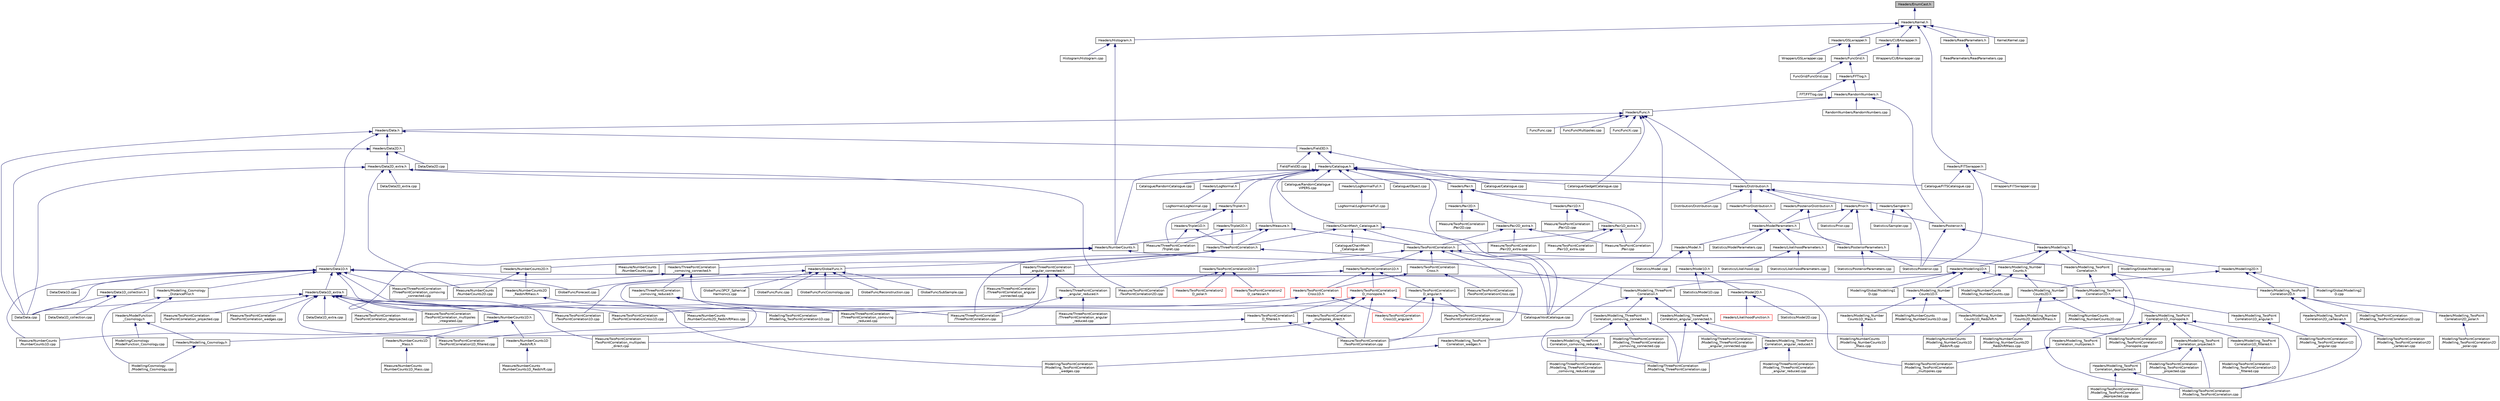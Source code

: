digraph "Headers/EnumCast.h"
{
  edge [fontname="Helvetica",fontsize="10",labelfontname="Helvetica",labelfontsize="10"];
  node [fontname="Helvetica",fontsize="10",shape=record];
  Node1 [label="Headers/EnumCast.h",height=0.2,width=0.4,color="black", fillcolor="grey75", style="filled", fontcolor="black"];
  Node1 -> Node2 [dir="back",color="midnightblue",fontsize="10",style="solid",fontname="Helvetica"];
  Node2 [label="Headers/Kernel.h",height=0.2,width=0.4,color="black", fillcolor="white", style="filled",URL="$d3/de9/Kernel_8h.html",tooltip="Useful generic functions. "];
  Node2 -> Node3 [dir="back",color="midnightblue",fontsize="10",style="solid",fontname="Helvetica"];
  Node3 [label="Headers/GSLwrapper.h",height=0.2,width=0.4,color="black", fillcolor="white", style="filled",URL="$de/dc4/GSLwrapper_8h.html",tooltip="functions that wrap GSL routines for integration, root finding and minimization "];
  Node3 -> Node4 [dir="back",color="midnightblue",fontsize="10",style="solid",fontname="Helvetica"];
  Node4 [label="Headers/FuncGrid.h",height=0.2,width=0.4,color="black", fillcolor="white", style="filled",URL="$d5/d38/FuncGrid_8h.html",tooltip="Class used to handle functions stored on a grid. "];
  Node4 -> Node5 [dir="back",color="midnightblue",fontsize="10",style="solid",fontname="Helvetica"];
  Node5 [label="FuncGrid/FuncGrid.cpp",height=0.2,width=0.4,color="black", fillcolor="white", style="filled",URL="$d5/df4/FuncGrid_8cpp.html",tooltip="Methods of the class FuncGrid. "];
  Node4 -> Node6 [dir="back",color="midnightblue",fontsize="10",style="solid",fontname="Helvetica"];
  Node6 [label="Headers/FFTlog.h",height=0.2,width=0.4,color="black", fillcolor="white", style="filled",URL="$da/ddd/FFTlog_8h.html",tooltip="Wrapper for fftlog wripper. "];
  Node6 -> Node7 [dir="back",color="midnightblue",fontsize="10",style="solid",fontname="Helvetica"];
  Node7 [label="FFT/FFTlog.cpp",height=0.2,width=0.4,color="black", fillcolor="white", style="filled",URL="$d9/d14/FFTlog_8cpp.html",tooltip="Wrapper for fftlog wripper. "];
  Node6 -> Node8 [dir="back",color="midnightblue",fontsize="10",style="solid",fontname="Helvetica"];
  Node8 [label="Headers/RandomNumbers.h",height=0.2,width=0.4,color="black", fillcolor="white", style="filled",URL="$d9/d17/RandomNumbers_8h.html",tooltip="Class functions used to generate random numbers. "];
  Node8 -> Node9 [dir="back",color="midnightblue",fontsize="10",style="solid",fontname="Helvetica"];
  Node9 [label="Headers/Func.h",height=0.2,width=0.4,color="black", fillcolor="white", style="filled",URL="$d2/d8a/Func_8h.html",tooltip="Useful generic functions. "];
  Node9 -> Node10 [dir="back",color="midnightblue",fontsize="10",style="solid",fontname="Helvetica"];
  Node10 [label="Catalogue/GadgetCatalogue.cpp",height=0.2,width=0.4,color="black", fillcolor="white", style="filled",URL="$da/d46/GadgetCatalogue_8cpp.html",tooltip="Methods of the class Catalogue to construct catalogues. "];
  Node9 -> Node11 [dir="back",color="midnightblue",fontsize="10",style="solid",fontname="Helvetica"];
  Node11 [label="Catalogue/VoidCatalogue.cpp",height=0.2,width=0.4,color="black", fillcolor="white", style="filled",URL="$db/db6/VoidCatalogue_8cpp.html",tooltip="Methods of the class Catalogue to construct Void catalogues. "];
  Node9 -> Node12 [dir="back",color="midnightblue",fontsize="10",style="solid",fontname="Helvetica"];
  Node12 [label="Func/Func.cpp",height=0.2,width=0.4,color="black", fillcolor="white", style="filled",URL="$d1/d00/Func_2Func_8cpp.html",tooltip="Useful generic functions. "];
  Node9 -> Node13 [dir="back",color="midnightblue",fontsize="10",style="solid",fontname="Helvetica"];
  Node13 [label="Func/FuncMultipoles.cpp",height=0.2,width=0.4,color="black", fillcolor="white", style="filled",URL="$d6/d15/FuncMultipoles_8cpp.html",tooltip="Functions used to analyse the multipoles of the two-point correlation function. "];
  Node9 -> Node14 [dir="back",color="midnightblue",fontsize="10",style="solid",fontname="Helvetica"];
  Node14 [label="Func/FuncXi.cpp",height=0.2,width=0.4,color="black", fillcolor="white", style="filled",URL="$db/d87/FuncXi_8cpp.html",tooltip="Functions used to model the two-point correlation function. "];
  Node9 -> Node15 [dir="back",color="midnightblue",fontsize="10",style="solid",fontname="Helvetica"];
  Node15 [label="Headers/Data.h",height=0.2,width=0.4,color="black", fillcolor="white", style="filled",URL="$d6/df6/Data_8h.html",tooltip="The class Data. "];
  Node15 -> Node16 [dir="back",color="midnightblue",fontsize="10",style="solid",fontname="Helvetica"];
  Node16 [label="Data/Data.cpp",height=0.2,width=0.4,color="black", fillcolor="white", style="filled",URL="$d8/db3/Data_8cpp.html",tooltip="Methods of the class Data. "];
  Node15 -> Node17 [dir="back",color="midnightblue",fontsize="10",style="solid",fontname="Helvetica"];
  Node17 [label="Headers/Field3D.h",height=0.2,width=0.4,color="black", fillcolor="white", style="filled",URL="$df/db4/Field3D_8h.html",tooltip="The class field3D. "];
  Node17 -> Node18 [dir="back",color="midnightblue",fontsize="10",style="solid",fontname="Helvetica"];
  Node18 [label="Catalogue/Catalogue.cpp",height=0.2,width=0.4,color="black", fillcolor="white", style="filled",URL="$db/d43/Catalogue_8cpp.html",tooltip="Methods of the class Catalogue. "];
  Node17 -> Node19 [dir="back",color="midnightblue",fontsize="10",style="solid",fontname="Helvetica"];
  Node19 [label="Field/Field3D.cpp",height=0.2,width=0.4,color="black", fillcolor="white", style="filled",URL="$d2/d75/Field3D_8cpp.html",tooltip="Functions for the Field3D data structure. "];
  Node17 -> Node20 [dir="back",color="midnightblue",fontsize="10",style="solid",fontname="Helvetica"];
  Node20 [label="Headers/Catalogue.h",height=0.2,width=0.4,color="black", fillcolor="white", style="filled",URL="$d7/d9f/Catalogue_8h.html",tooltip="The class Catalogue. "];
  Node20 -> Node18 [dir="back",color="midnightblue",fontsize="10",style="solid",fontname="Helvetica"];
  Node20 -> Node21 [dir="back",color="midnightblue",fontsize="10",style="solid",fontname="Helvetica"];
  Node21 [label="Catalogue/FITSCatalogue.cpp",height=0.2,width=0.4,color="black", fillcolor="white", style="filled",URL="$da/d74/FITSCatalogue_8cpp.html",tooltip="Methods of the class Catalogue to construct catalogues from FITS files. "];
  Node20 -> Node10 [dir="back",color="midnightblue",fontsize="10",style="solid",fontname="Helvetica"];
  Node20 -> Node22 [dir="back",color="midnightblue",fontsize="10",style="solid",fontname="Helvetica"];
  Node22 [label="Catalogue/Object.cpp",height=0.2,width=0.4,color="black", fillcolor="white", style="filled",URL="$de/d4f/Object_8cpp.html",tooltip="Methods of the class Object. "];
  Node20 -> Node23 [dir="back",color="midnightblue",fontsize="10",style="solid",fontname="Helvetica"];
  Node23 [label="Catalogue/RandomCatalogue.cpp",height=0.2,width=0.4,color="black", fillcolor="white", style="filled",URL="$d9/dd6/RandomCatalogue_8cpp.html",tooltip="Methods of the class Catalogue to construct random catalogues. "];
  Node20 -> Node24 [dir="back",color="midnightblue",fontsize="10",style="solid",fontname="Helvetica"];
  Node24 [label="Catalogue/RandomCatalogue\lVIPERS.cpp",height=0.2,width=0.4,color="black", fillcolor="white", style="filled",URL="$de/d71/RandomCatalogueVIPERS_8cpp.html",tooltip="Methods of the class Catalogue to construct random catalogues for VIPERS. "];
  Node20 -> Node11 [dir="back",color="midnightblue",fontsize="10",style="solid",fontname="Helvetica"];
  Node20 -> Node25 [dir="back",color="midnightblue",fontsize="10",style="solid",fontname="Helvetica"];
  Node25 [label="Headers/ChainMesh_Catalogue.h",height=0.2,width=0.4,color="black", fillcolor="white", style="filled",URL="$dc/d5e/ChainMesh__Catalogue_8h.html",tooltip="Implementation of the chain-mesh data structure. "];
  Node25 -> Node26 [dir="back",color="midnightblue",fontsize="10",style="solid",fontname="Helvetica"];
  Node26 [label="Catalogue/ChainMesh\l_Catalogue.cpp",height=0.2,width=0.4,color="black", fillcolor="white", style="filled",URL="$dc/dde/ChainMesh__Catalogue_8cpp.html",tooltip="Methods of the class ChainMesh_Catalogue. "];
  Node25 -> Node11 [dir="back",color="midnightblue",fontsize="10",style="solid",fontname="Helvetica"];
  Node25 -> Node27 [dir="back",color="midnightblue",fontsize="10",style="solid",fontname="Helvetica"];
  Node27 [label="Headers/ThreePointCorrelation.h",height=0.2,width=0.4,color="black", fillcolor="white", style="filled",URL="$de/d7d/ThreePointCorrelation_8h.html",tooltip="The class ThreePointCorrelation. "];
  Node27 -> Node28 [dir="back",color="midnightblue",fontsize="10",style="solid",fontname="Helvetica"];
  Node28 [label="Headers/GlobalFunc.h",height=0.2,width=0.4,color="black", fillcolor="white", style="filled",URL="$d2/d5c/GlobalFunc_8h.html",tooltip="Generic functions that use one or more classes of the CosmoBolognaLib. "];
  Node28 -> Node29 [dir="back",color="midnightblue",fontsize="10",style="solid",fontname="Helvetica"];
  Node29 [label="GlobalFunc/3PCF_Spherical\lHarmonics.cpp",height=0.2,width=0.4,color="black", fillcolor="white", style="filled",URL="$d7/d70/3PCF__SphericalHarmonics_8cpp.html",tooltip="Temporary function to compute the 3pcf following Slepian, Eisenstein 2015. "];
  Node28 -> Node30 [dir="back",color="midnightblue",fontsize="10",style="solid",fontname="Helvetica"];
  Node30 [label="GlobalFunc/Forecast.cpp",height=0.2,width=0.4,color="black", fillcolor="white", style="filled",URL="$d2/d22/Forecast_8cpp.html",tooltip="Functions to generate mock 2PCF/3PCF signal and provide forecasts. "];
  Node28 -> Node31 [dir="back",color="midnightblue",fontsize="10",style="solid",fontname="Helvetica"];
  Node31 [label="GlobalFunc/Func.cpp",height=0.2,width=0.4,color="black", fillcolor="white", style="filled",URL="$d2/dae/GlobalFunc_2Func_8cpp.html",tooltip="Generic functions that use one or more classes of the CosmoBolognaLib. "];
  Node28 -> Node32 [dir="back",color="midnightblue",fontsize="10",style="solid",fontname="Helvetica"];
  Node32 [label="GlobalFunc/FuncCosmology.cpp",height=0.2,width=0.4,color="black", fillcolor="white", style="filled",URL="$d3/d84/FuncCosmology_8cpp.html",tooltip="Generic functions that use the class Cosmology. "];
  Node28 -> Node33 [dir="back",color="midnightblue",fontsize="10",style="solid",fontname="Helvetica"];
  Node33 [label="GlobalFunc/Reconstruction.cpp",height=0.2,width=0.4,color="black", fillcolor="white", style="filled",URL="$d1/d1f/Reconstruction_8cpp.html",tooltip="Functions to compute displacement for the reconstructed density field of a collection of points..."];
  Node28 -> Node34 [dir="back",color="midnightblue",fontsize="10",style="solid",fontname="Helvetica"];
  Node34 [label="GlobalFunc/SubSample.cpp",height=0.2,width=0.4,color="black", fillcolor="white", style="filled",URL="$db/d1c/SubSample_8cpp.html",tooltip="Functions for dividing a catalogue in sub-samples. "];
  Node27 -> Node35 [dir="back",color="midnightblue",fontsize="10",style="solid",fontname="Helvetica"];
  Node35 [label="Headers/Modelling_ThreePoint\lCorrelation.h",height=0.2,width=0.4,color="black", fillcolor="white", style="filled",URL="$d0/dd4/Modelling__ThreePointCorrelation_8h.html",tooltip="The class Modelling_ThreePointCorrelation. "];
  Node35 -> Node36 [dir="back",color="midnightblue",fontsize="10",style="solid",fontname="Helvetica"];
  Node36 [label="Headers/Modelling_ThreePoint\lCorrelation_angular_connected.h",height=0.2,width=0.4,color="black", fillcolor="white", style="filled",URL="$dc/d7c/Modelling__ThreePointCorrelation__angular__connected_8h.html",tooltip="The class Modelling_ThreePointCorrelation_angular_connected. "];
  Node36 -> Node37 [dir="back",color="midnightblue",fontsize="10",style="solid",fontname="Helvetica"];
  Node37 [label="Headers/Modelling_ThreePoint\lCorrelation_angular_reduced.h",height=0.2,width=0.4,color="black", fillcolor="white", style="filled",URL="$d5/d0a/Modelling__ThreePointCorrelation__angular__reduced_8h.html",tooltip="The class Modelling_ThreePointCorrelation_angular_reduced. "];
  Node37 -> Node38 [dir="back",color="midnightblue",fontsize="10",style="solid",fontname="Helvetica"];
  Node38 [label="Modelling/ThreePointCorrelation\l/Modelling_ThreePointCorrelation.cpp",height=0.2,width=0.4,color="black", fillcolor="white", style="filled",URL="$d6/d4c/Modelling__ThreePointCorrelation_8cpp.html",tooltip="Methods of the class Modelling_ThreePointCorrelation, used to model three-point correlation functions..."];
  Node37 -> Node39 [dir="back",color="midnightblue",fontsize="10",style="solid",fontname="Helvetica"];
  Node39 [label="Modelling/ThreePointCorrelation\l/Modelling_ThreePointCorrelation\l_angular_reduced.cpp",height=0.2,width=0.4,color="black", fillcolor="white", style="filled",URL="$d9/d68/Modelling__ThreePointCorrelation__angular__reduced_8cpp.html",tooltip="Methods of the class Modelling_ThreePointCorrelation_angular_reduced. "];
  Node36 -> Node38 [dir="back",color="midnightblue",fontsize="10",style="solid",fontname="Helvetica"];
  Node36 -> Node40 [dir="back",color="midnightblue",fontsize="10",style="solid",fontname="Helvetica"];
  Node40 [label="Modelling/ThreePointCorrelation\l/Modelling_ThreePointCorrelation\l_angular_connected.cpp",height=0.2,width=0.4,color="black", fillcolor="white", style="filled",URL="$d5/d33/Modelling__ThreePointCorrelation__angular__connected_8cpp.html",tooltip="Methods of the class Modelling_ThreePointCorrelation_angular_connected. "];
  Node35 -> Node41 [dir="back",color="midnightblue",fontsize="10",style="solid",fontname="Helvetica"];
  Node41 [label="Headers/Modelling_ThreePoint\lCorrelation_comoving_connected.h",height=0.2,width=0.4,color="black", fillcolor="white", style="filled",URL="$d5/d13/Modelling__ThreePointCorrelation__comoving__connected_8h.html",tooltip="The class Modelling_ThreePointCorrelation_comoving_connected. "];
  Node41 -> Node42 [dir="back",color="midnightblue",fontsize="10",style="solid",fontname="Helvetica"];
  Node42 [label="Headers/Modelling_ThreePoint\lCorrelation_comoving_reduced.h",height=0.2,width=0.4,color="black", fillcolor="white", style="filled",URL="$da/d6c/Modelling__ThreePointCorrelation__comoving__reduced_8h.html",tooltip="The class Modelling_ThreePointCorrelation_comoving_reduced. "];
  Node42 -> Node38 [dir="back",color="midnightblue",fontsize="10",style="solid",fontname="Helvetica"];
  Node42 -> Node43 [dir="back",color="midnightblue",fontsize="10",style="solid",fontname="Helvetica"];
  Node43 [label="Modelling/ThreePointCorrelation\l/Modelling_ThreePointCorrelation\l_comoving_reduced.cpp",height=0.2,width=0.4,color="black", fillcolor="white", style="filled",URL="$df/d6a/Modelling__ThreePointCorrelation__comoving__reduced_8cpp.html",tooltip="Methods of the class Modelling_ThreePointCorrelation_comoving_reduced. "];
  Node41 -> Node38 [dir="back",color="midnightblue",fontsize="10",style="solid",fontname="Helvetica"];
  Node41 -> Node44 [dir="back",color="midnightblue",fontsize="10",style="solid",fontname="Helvetica"];
  Node44 [label="Modelling/ThreePointCorrelation\l/Modelling_ThreePointCorrelation\l_comoving_connected.cpp",height=0.2,width=0.4,color="black", fillcolor="white", style="filled",URL="$df/d0c/Modelling__ThreePointCorrelation__comoving__connected_8cpp.html",tooltip="Methods of the class Modelling_ThreePointCorrelation_comoving_connected. "];
  Node35 -> Node38 [dir="back",color="midnightblue",fontsize="10",style="solid",fontname="Helvetica"];
  Node27 -> Node45 [dir="back",color="midnightblue",fontsize="10",style="solid",fontname="Helvetica"];
  Node45 [label="Headers/ThreePointCorrelation\l_angular_connected.h",height=0.2,width=0.4,color="black", fillcolor="white", style="filled",URL="$d4/dd8/ThreePointCorrelation__angular__connected_8h.html",tooltip="The class ThreePointCorrelation_angular_connected. "];
  Node45 -> Node46 [dir="back",color="midnightblue",fontsize="10",style="solid",fontname="Helvetica"];
  Node46 [label="Headers/ThreePointCorrelation\l_angular_reduced.h",height=0.2,width=0.4,color="black", fillcolor="white", style="filled",URL="$dd/d97/ThreePointCorrelation__angular__reduced_8h.html",tooltip="The class ThreePointCorrelation_angular_reduced. "];
  Node46 -> Node47 [dir="back",color="midnightblue",fontsize="10",style="solid",fontname="Helvetica"];
  Node47 [label="Measure/ThreePointCorrelation\l/ThreePointCorrelation.cpp",height=0.2,width=0.4,color="black", fillcolor="white", style="filled",URL="$d5/db0/ThreePointCorrelation_8cpp.html",tooltip="Methods of the class ThreePointCorrelation used to measure the three-point correlation function..."];
  Node46 -> Node48 [dir="back",color="midnightblue",fontsize="10",style="solid",fontname="Helvetica"];
  Node48 [label="Measure/ThreePointCorrelation\l/ThreePointCorrelation_angular\l_reduced.cpp",height=0.2,width=0.4,color="black", fillcolor="white", style="filled",URL="$d3/da9/ThreePointCorrelation__angular__reduced_8cpp.html",tooltip="Methods of the class ThreePointCorrelation_angular_reduced used to measure the reduced three-point co..."];
  Node45 -> Node47 [dir="back",color="midnightblue",fontsize="10",style="solid",fontname="Helvetica"];
  Node45 -> Node49 [dir="back",color="midnightblue",fontsize="10",style="solid",fontname="Helvetica"];
  Node49 [label="Measure/ThreePointCorrelation\l/ThreePointCorrelation_angular\l_connected.cpp",height=0.2,width=0.4,color="black", fillcolor="white", style="filled",URL="$dc/d6e/ThreePointCorrelation__angular__connected_8cpp.html",tooltip="Methods of the class ThreePointCorrelation_angular_connected used to measure the connected three-poin..."];
  Node27 -> Node50 [dir="back",color="midnightblue",fontsize="10",style="solid",fontname="Helvetica"];
  Node50 [label="Headers/ThreePointCorrelation\l_comoving_connected.h",height=0.2,width=0.4,color="black", fillcolor="white", style="filled",URL="$dd/de3/ThreePointCorrelation__comoving__connected_8h.html",tooltip="The class ThreePointCorrelation_comoving_connected. "];
  Node50 -> Node51 [dir="back",color="midnightblue",fontsize="10",style="solid",fontname="Helvetica"];
  Node51 [label="Headers/ThreePointCorrelation\l_comoving_reduced.h",height=0.2,width=0.4,color="black", fillcolor="white", style="filled",URL="$d8/d2b/ThreePointCorrelation__comoving__reduced_8h.html",tooltip="The class ThreePointCorrelation_comoving_reduced. "];
  Node51 -> Node47 [dir="back",color="midnightblue",fontsize="10",style="solid",fontname="Helvetica"];
  Node51 -> Node52 [dir="back",color="midnightblue",fontsize="10",style="solid",fontname="Helvetica"];
  Node52 [label="Measure/ThreePointCorrelation\l/ThreePointCorrelation_comoving\l_reduced.cpp",height=0.2,width=0.4,color="black", fillcolor="white", style="filled",URL="$d7/d43/ThreePointCorrelation__comoving__reduced_8cpp.html",tooltip="Methods of the class ThreePointCorrelation_comoving_reduced used to measure the monopole of the three..."];
  Node50 -> Node47 [dir="back",color="midnightblue",fontsize="10",style="solid",fontname="Helvetica"];
  Node50 -> Node53 [dir="back",color="midnightblue",fontsize="10",style="solid",fontname="Helvetica"];
  Node53 [label="Measure/ThreePointCorrelation\l/ThreePointCorrelation_comoving\l_connected.cpp",height=0.2,width=0.4,color="black", fillcolor="white", style="filled",URL="$dd/dd3/ThreePointCorrelation__comoving__connected_8cpp.html",tooltip="Methods of the class ThreePointCorrelation_comoving_connected used to measure the connected three-poi..."];
  Node27 -> Node47 [dir="back",color="midnightblue",fontsize="10",style="solid",fontname="Helvetica"];
  Node25 -> Node54 [dir="back",color="midnightblue",fontsize="10",style="solid",fontname="Helvetica"];
  Node54 [label="Headers/TwoPointCorrelation.h",height=0.2,width=0.4,color="black", fillcolor="white", style="filled",URL="$d0/dd1/TwoPointCorrelation_8h.html",tooltip="The class TwoPointCorrelation. "];
  Node54 -> Node11 [dir="back",color="midnightblue",fontsize="10",style="solid",fontname="Helvetica"];
  Node54 -> Node55 [dir="back",color="midnightblue",fontsize="10",style="solid",fontname="Helvetica"];
  Node55 [label="Headers/Modelling_TwoPoint\lCorrelation.h",height=0.2,width=0.4,color="black", fillcolor="white", style="filled",URL="$df/d38/Modelling__TwoPointCorrelation_8h.html",tooltip="The class Modelling_TwoPointCorrelation. "];
  Node55 -> Node56 [dir="back",color="midnightblue",fontsize="10",style="solid",fontname="Helvetica"];
  Node56 [label="Headers/Modelling_TwoPoint\lCorrelation1D.h",height=0.2,width=0.4,color="black", fillcolor="white", style="filled",URL="$d5/d58/Modelling__TwoPointCorrelation1D_8h.html",tooltip="The class Modelling_TwoPointCorrelation1D. "];
  Node56 -> Node57 [dir="back",color="midnightblue",fontsize="10",style="solid",fontname="Helvetica"];
  Node57 [label="Headers/Modelling_TwoPoint\lCorrelation1D_angular.h",height=0.2,width=0.4,color="black", fillcolor="white", style="filled",URL="$db/dd2/Modelling__TwoPointCorrelation1D__angular_8h.html",tooltip="The class Modelling_TwoPointCorrelation1D_angular. "];
  Node57 -> Node58 [dir="back",color="midnightblue",fontsize="10",style="solid",fontname="Helvetica"];
  Node58 [label="Modelling/TwoPointCorrelation\l/Modelling_TwoPointCorrelation1D\l_angular.cpp",height=0.2,width=0.4,color="black", fillcolor="white", style="filled",URL="$dc/dbe/Modelling__TwoPointCorrelation1D__angular_8cpp.html",tooltip="Methods of the class Modelling_TwoPointCorrelation1D_angular. "];
  Node56 -> Node59 [dir="back",color="midnightblue",fontsize="10",style="solid",fontname="Helvetica"];
  Node59 [label="Headers/Modelling_TwoPoint\lCorrelation1D_monopole.h",height=0.2,width=0.4,color="black", fillcolor="white", style="filled",URL="$d2/d89/Modelling__TwoPointCorrelation1D__monopole_8h.html",tooltip="The class Modelling_TwoPointCorrelation1D_monopole. "];
  Node59 -> Node60 [dir="back",color="midnightblue",fontsize="10",style="solid",fontname="Helvetica"];
  Node60 [label="Headers/Modelling_TwoPoint\lCorrelation1D_filtered.h",height=0.2,width=0.4,color="black", fillcolor="white", style="filled",URL="$da/d43/Modelling__TwoPointCorrelation1D__filtered_8h.html",tooltip="The class Modelling_TwoPointCorrelation1D_filtered. "];
  Node60 -> Node61 [dir="back",color="midnightblue",fontsize="10",style="solid",fontname="Helvetica"];
  Node61 [label="Modelling/TwoPointCorrelation\l/Modelling_TwoPointCorrelation1D\l_filtered.cpp",height=0.2,width=0.4,color="black", fillcolor="white", style="filled",URL="$d8/d0f/Modelling__TwoPointCorrelation1D__filtered_8cpp.html",tooltip="Methods of the class Modelling_TwoPointCorrelation1D_filtered. "];
  Node59 -> Node62 [dir="back",color="midnightblue",fontsize="10",style="solid",fontname="Helvetica"];
  Node62 [label="Headers/Modelling_TwoPoint\lCorrelation_projected.h",height=0.2,width=0.4,color="black", fillcolor="white", style="filled",URL="$dc/d0c/Modelling__TwoPointCorrelation__projected_8h.html",tooltip="The class Modelling_TwoPointCorrelation_projected. "];
  Node62 -> Node63 [dir="back",color="midnightblue",fontsize="10",style="solid",fontname="Helvetica"];
  Node63 [label="Headers/Modelling_TwoPoint\lCorrelation_deprojected.h",height=0.2,width=0.4,color="black", fillcolor="white", style="filled",URL="$d1/dbf/Modelling__TwoPointCorrelation__deprojected_8h.html",tooltip="The class Modelling_TwoPointCorrelatoin_deprojected. "];
  Node63 -> Node64 [dir="back",color="midnightblue",fontsize="10",style="solid",fontname="Helvetica"];
  Node64 [label="Modelling/TwoPointCorrelation\l/Modelling_TwoPointCorrelation.cpp",height=0.2,width=0.4,color="black", fillcolor="white", style="filled",URL="$db/dd4/Modelling__TwoPointCorrelation_8cpp.html",tooltip="Methods of the class Modelling_TwoPointCorrelation. "];
  Node63 -> Node65 [dir="back",color="midnightblue",fontsize="10",style="solid",fontname="Helvetica"];
  Node65 [label="Modelling/TwoPointCorrelation\l/Modelling_TwoPointCorrelation\l_deprojected.cpp",height=0.2,width=0.4,color="black", fillcolor="white", style="filled",URL="$d4/d1e/Modelling__TwoPointCorrelation__deprojected_8cpp.html",tooltip="Methods of the class Modelling_TwoPointCorrelation_deprojected. "];
  Node62 -> Node64 [dir="back",color="midnightblue",fontsize="10",style="solid",fontname="Helvetica"];
  Node62 -> Node66 [dir="back",color="midnightblue",fontsize="10",style="solid",fontname="Helvetica"];
  Node66 [label="Modelling/TwoPointCorrelation\l/Modelling_TwoPointCorrelation\l_projected.cpp",height=0.2,width=0.4,color="black", fillcolor="white", style="filled",URL="$d2/de6/Modelling__TwoPointCorrelation__projected_8cpp.html",tooltip="Methods of the class Modelling_TwoPointCorrelation_projected. "];
  Node59 -> Node67 [dir="back",color="midnightblue",fontsize="10",style="solid",fontname="Helvetica"];
  Node67 [label="Headers/Modelling_TwoPoint\lCorrelation_multipoles.h",height=0.2,width=0.4,color="black", fillcolor="white", style="filled",URL="$db/d5d/Modelling__TwoPointCorrelation__multipoles_8h.html",tooltip="The class Modelling_TwoPointCorrelation_multipoles. "];
  Node67 -> Node68 [dir="back",color="midnightblue",fontsize="10",style="solid",fontname="Helvetica"];
  Node68 [label="Modelling/TwoPointCorrelation\l/Modelling_TwoPointCorrelation\l_multipoles.cpp",height=0.2,width=0.4,color="black", fillcolor="white", style="filled",URL="$d5/dc2/Modelling__TwoPointCorrelation__multipoles_8cpp.html",tooltip="Methods of the class Modelling_TwoPointCorrelation_multipoles. "];
  Node59 -> Node69 [dir="back",color="midnightblue",fontsize="10",style="solid",fontname="Helvetica"];
  Node69 [label="Headers/Modelling_TwoPoint\lCorrelation_wedges.h",height=0.2,width=0.4,color="black", fillcolor="white", style="filled",URL="$d1/d72/Modelling__TwoPointCorrelation__wedges_8h.html",tooltip="The class Modelling_TwoPointCorrelatoin_wedges. "];
  Node69 -> Node70 [dir="back",color="midnightblue",fontsize="10",style="solid",fontname="Helvetica"];
  Node70 [label="Modelling/TwoPointCorrelation\l/Modelling_TwoPointCorrelation\l_wedges.cpp",height=0.2,width=0.4,color="black", fillcolor="white", style="filled",URL="$d9/d93/Modelling__TwoPointCorrelation__wedges_8cpp.html",tooltip="Methods of the class Modelling_TwoPointCorrelation_wedges. "];
  Node59 -> Node64 [dir="back",color="midnightblue",fontsize="10",style="solid",fontname="Helvetica"];
  Node59 -> Node71 [dir="back",color="midnightblue",fontsize="10",style="solid",fontname="Helvetica"];
  Node71 [label="Modelling/TwoPointCorrelation\l/Modelling_TwoPointCorrelation1D\l_monopole.cpp",height=0.2,width=0.4,color="black", fillcolor="white", style="filled",URL="$d5/dae/Modelling__TwoPointCorrelation1D__monopole_8cpp.html",tooltip="Methods of the class Modelling_TwoPointCorrelation1D_monopole. "];
  Node56 -> Node72 [dir="back",color="midnightblue",fontsize="10",style="solid",fontname="Helvetica"];
  Node72 [label="Modelling/TwoPointCorrelation\l/Modelling_TwoPointCorrelation1D.cpp",height=0.2,width=0.4,color="black", fillcolor="white", style="filled",URL="$dd/d0f/Modelling__TwoPointCorrelation1D_8cpp.html",tooltip="Methods of the class Modelling_TwoPointCorrelation1D. "];
  Node55 -> Node73 [dir="back",color="midnightblue",fontsize="10",style="solid",fontname="Helvetica"];
  Node73 [label="Headers/Modelling_TwoPoint\lCorrelation2D.h",height=0.2,width=0.4,color="black", fillcolor="white", style="filled",URL="$d3/d8a/Modelling__TwoPointCorrelation2D_8h.html",tooltip="The class Modelling_TwoPointCorrelation2D. "];
  Node73 -> Node74 [dir="back",color="midnightblue",fontsize="10",style="solid",fontname="Helvetica"];
  Node74 [label="Headers/Modelling_TwoPoint\lCorrelation2D_cartesian.h",height=0.2,width=0.4,color="black", fillcolor="white", style="filled",URL="$dd/d97/Modelling__TwoPointCorrelation2D__cartesian_8h.html",tooltip="The class Modelling_TwoPointCorrelation2D_cartesian. "];
  Node74 -> Node64 [dir="back",color="midnightblue",fontsize="10",style="solid",fontname="Helvetica"];
  Node74 -> Node75 [dir="back",color="midnightblue",fontsize="10",style="solid",fontname="Helvetica"];
  Node75 [label="Modelling/TwoPointCorrelation\l/Modelling_TwoPointCorrelation2D\l_cartesian.cpp",height=0.2,width=0.4,color="black", fillcolor="white", style="filled",URL="$da/d42/Modelling__TwoPointCorrelation2D__cartesian_8cpp.html",tooltip="Methods of the class Modelling_TwoPointCorrelation_cartesian. "];
  Node73 -> Node76 [dir="back",color="midnightblue",fontsize="10",style="solid",fontname="Helvetica"];
  Node76 [label="Headers/Modelling_TwoPoint\lCorrelation2D_polar.h",height=0.2,width=0.4,color="black", fillcolor="white", style="filled",URL="$d0/d5f/Modelling__TwoPointCorrelation2D__polar_8h.html",tooltip="The class Modelling_TwoPointCorrelation2D_polar. "];
  Node76 -> Node77 [dir="back",color="midnightblue",fontsize="10",style="solid",fontname="Helvetica"];
  Node77 [label="Modelling/TwoPointCorrelation\l/Modelling_TwoPointCorrelation2D\l_polar.cpp",height=0.2,width=0.4,color="black", fillcolor="white", style="filled",URL="$d2/db3/Modelling__TwoPointCorrelation2D__polar_8cpp.html",tooltip="Methods of the class Modelling_TwoPointCorrelation2D_polar. "];
  Node73 -> Node78 [dir="back",color="midnightblue",fontsize="10",style="solid",fontname="Helvetica"];
  Node78 [label="Modelling/TwoPointCorrelation\l/Modelling_TwoPointCorrelation2D.cpp",height=0.2,width=0.4,color="black", fillcolor="white", style="filled",URL="$d4/d7b/Modelling__TwoPointCorrelation2D_8cpp.html",tooltip="Methods of the class Modelling_TwoPointCorrelation2D. "];
  Node55 -> Node64 [dir="back",color="midnightblue",fontsize="10",style="solid",fontname="Helvetica"];
  Node54 -> Node79 [dir="back",color="midnightblue",fontsize="10",style="solid",fontname="Helvetica"];
  Node79 [label="Headers/TwoPointCorrelation1D.h",height=0.2,width=0.4,color="black", fillcolor="white", style="filled",URL="$df/dc1/TwoPointCorrelation1D_8h.html",tooltip="The class TwoPointCorrelation1D. "];
  Node79 -> Node80 [dir="back",color="midnightblue",fontsize="10",style="solid",fontname="Helvetica"];
  Node80 [label="Headers/TwoPointCorrelation1\lD_angular.h",height=0.2,width=0.4,color="black", fillcolor="white", style="filled",URL="$d7/d9c/TwoPointCorrelation1D__angular_8h.html",tooltip="The class TwoPointCorrelation1D_angular. "];
  Node80 -> Node81 [dir="back",color="midnightblue",fontsize="10",style="solid",fontname="Helvetica"];
  Node81 [label="Headers/TwoPointCorrelation\lCross1D_angular.h",height=0.2,width=0.4,color="red", fillcolor="white", style="filled",URL="$d4/de9/TwoPointCorrelationCross1D__angular_8h.html",tooltip="The class TwoPointCorrelationCross1D_angular. "];
  Node80 -> Node83 [dir="back",color="midnightblue",fontsize="10",style="solid",fontname="Helvetica"];
  Node83 [label="Measure/TwoPointCorrelation\l/TwoPointCorrelation.cpp",height=0.2,width=0.4,color="black", fillcolor="white", style="filled",URL="$d1/df0/TwoPointCorrelation_8cpp.html",tooltip="Methods of the class TwoPointCorrelation. "];
  Node80 -> Node84 [dir="back",color="midnightblue",fontsize="10",style="solid",fontname="Helvetica"];
  Node84 [label="Measure/TwoPointCorrelation\l/TwoPointCorrelation1D_angular.cpp",height=0.2,width=0.4,color="black", fillcolor="white", style="filled",URL="$d7/d7f/TwoPointCorrelation1D__angular_8cpp.html",tooltip="Methods of the class TwoPointCorrelation1D_angular used to measure the angular two-point correlation ..."];
  Node79 -> Node85 [dir="back",color="midnightblue",fontsize="10",style="solid",fontname="Helvetica"];
  Node85 [label="Headers/TwoPointCorrelation1\lD_monopole.h",height=0.2,width=0.4,color="red", fillcolor="white", style="filled",URL="$dc/d46/TwoPointCorrelation1D__monopole_8h.html",tooltip="The class TwoPointCorrelation1D_monopole. "];
  Node85 -> Node11 [dir="back",color="midnightblue",fontsize="10",style="solid",fontname="Helvetica"];
  Node85 -> Node86 [dir="back",color="midnightblue",fontsize="10",style="solid",fontname="Helvetica"];
  Node86 [label="Headers/TwoPointCorrelation1\lD_filtered.h",height=0.2,width=0.4,color="black", fillcolor="white", style="filled",URL="$d2/d5f/TwoPointCorrelation1D__filtered_8h.html",tooltip="The class TwoPointCorrelation1D_filtered. "];
  Node86 -> Node83 [dir="back",color="midnightblue",fontsize="10",style="solid",fontname="Helvetica"];
  Node86 -> Node87 [dir="back",color="midnightblue",fontsize="10",style="solid",fontname="Helvetica"];
  Node87 [label="Measure/TwoPointCorrelation\l/TwoPointCorrelation1D_filtered.cpp",height=0.2,width=0.4,color="black", fillcolor="white", style="filled",URL="$da/d20/TwoPointCorrelation1D__filtered_8cpp.html",tooltip="Methods of the class TwoPointCorrelation1D_filtered used to measure the filtered monopole of the two-..."];
  Node85 -> Node88 [dir="back",color="midnightblue",fontsize="10",style="solid",fontname="Helvetica"];
  Node88 [label="Headers/TwoPointCorrelation\l_multipoles_direct.h",height=0.2,width=0.4,color="black", fillcolor="white", style="filled",URL="$dd/d01/TwoPointCorrelation__multipoles__direct_8h.html",tooltip="The class TwoPointCorrelation_multipoles_direct. "];
  Node88 -> Node83 [dir="back",color="midnightblue",fontsize="10",style="solid",fontname="Helvetica"];
  Node88 -> Node89 [dir="back",color="midnightblue",fontsize="10",style="solid",fontname="Helvetica"];
  Node89 [label="Measure/TwoPointCorrelation\l/TwoPointCorrelation_multipoles\l_direct.cpp",height=0.2,width=0.4,color="black", fillcolor="white", style="filled",URL="$da/d9b/TwoPointCorrelation__multipoles__direct_8cpp.html",tooltip="Methods of the class TwoPointCorrelation_multipoles_direct used to measure the multipoles of the two-..."];
  Node85 -> Node52 [dir="back",color="midnightblue",fontsize="10",style="solid",fontname="Helvetica"];
  Node85 -> Node83 [dir="back",color="midnightblue",fontsize="10",style="solid",fontname="Helvetica"];
  Node79 -> Node93 [dir="back",color="midnightblue",fontsize="10",style="solid",fontname="Helvetica"];
  Node93 [label="Headers/TwoPointCorrelation\lCross1D.h",height=0.2,width=0.4,color="red", fillcolor="white", style="filled",URL="$da/d97/TwoPointCorrelationCross1D_8h.html",tooltip="The class TwoPointCorrelationCross1D. "];
  Node93 -> Node81 [dir="back",color="midnightblue",fontsize="10",style="solid",fontname="Helvetica"];
  Node93 -> Node94 [dir="back",color="midnightblue",fontsize="10",style="solid",fontname="Helvetica"];
  Node94 [label="Measure/TwoPointCorrelation\l/TwoPointCorrelationCross1D.cpp",height=0.2,width=0.4,color="black", fillcolor="white", style="filled",URL="$d5/dca/TwoPointCorrelationCross1D_8cpp.html",tooltip="Methods of the class TwoPointCorrelationCross1D used to measure the 1D cross of the two-point correla..."];
  Node79 -> Node95 [dir="back",color="midnightblue",fontsize="10",style="solid",fontname="Helvetica"];
  Node95 [label="Measure/TwoPointCorrelation\l/TwoPointCorrelation1D.cpp",height=0.2,width=0.4,color="black", fillcolor="white", style="filled",URL="$dc/de9/TwoPointCorrelation1D_8cpp.html",tooltip="Methods of the class TwoPointCorrelation1D used to measure the monopole of the two-point correlation ..."];
  Node54 -> Node96 [dir="back",color="midnightblue",fontsize="10",style="solid",fontname="Helvetica"];
  Node96 [label="Headers/TwoPointCorrelation2D.h",height=0.2,width=0.4,color="black", fillcolor="white", style="filled",URL="$d0/d3e/TwoPointCorrelation2D_8h.html",tooltip="The class TwoPointCorrelation2D. "];
  Node96 -> Node97 [dir="back",color="midnightblue",fontsize="10",style="solid",fontname="Helvetica"];
  Node97 [label="Headers/TwoPointCorrelation2\lD_cartesian.h",height=0.2,width=0.4,color="red", fillcolor="white", style="filled",URL="$d7/ddd/TwoPointCorrelation2D__cartesian_8h.html",tooltip="The class TwoPointCorrelation2D_cartesian. "];
  Node96 -> Node103 [dir="back",color="midnightblue",fontsize="10",style="solid",fontname="Helvetica"];
  Node103 [label="Headers/TwoPointCorrelation2\lD_polar.h",height=0.2,width=0.4,color="red", fillcolor="white", style="filled",URL="$d3/dc2/TwoPointCorrelation2D__polar_8h.html",tooltip="The class TwoPointCorrelation2D_polar. "];
  Node96 -> Node109 [dir="back",color="midnightblue",fontsize="10",style="solid",fontname="Helvetica"];
  Node109 [label="Measure/TwoPointCorrelation\l/TwoPointCorrelation2D.cpp",height=0.2,width=0.4,color="black", fillcolor="white", style="filled",URL="$de/d3e/TwoPointCorrelation2D_8cpp.html",tooltip="Methods of the class TwoPointCorrelation2D used to measure the monopole of the two-point correlation ..."];
  Node54 -> Node110 [dir="back",color="midnightblue",fontsize="10",style="solid",fontname="Helvetica"];
  Node110 [label="Headers/TwoPointCorrelation\lCross.h",height=0.2,width=0.4,color="black", fillcolor="white", style="filled",URL="$d9/dea/TwoPointCorrelationCross_8h.html",tooltip="The class TwoPointCorrelationCross. "];
  Node110 -> Node93 [dir="back",color="midnightblue",fontsize="10",style="solid",fontname="Helvetica"];
  Node110 -> Node111 [dir="back",color="midnightblue",fontsize="10",style="solid",fontname="Helvetica"];
  Node111 [label="Measure/TwoPointCorrelation\l/TwoPointCorrelationCross.cpp",height=0.2,width=0.4,color="black", fillcolor="white", style="filled",URL="$d0/d4c/TwoPointCorrelationCross_8cpp.html",tooltip="Methods of the class TwoPointCorrelationCross. "];
  Node54 -> Node83 [dir="back",color="midnightblue",fontsize="10",style="solid",fontname="Helvetica"];
  Node20 -> Node112 [dir="back",color="midnightblue",fontsize="10",style="solid",fontname="Helvetica"];
  Node112 [label="Headers/Measure.h",height=0.2,width=0.4,color="black", fillcolor="white", style="filled",URL="$d0/d3d/Measure_8h.html",tooltip="The class Measure. "];
  Node112 -> Node27 [dir="back",color="midnightblue",fontsize="10",style="solid",fontname="Helvetica"];
  Node112 -> Node113 [dir="back",color="midnightblue",fontsize="10",style="solid",fontname="Helvetica"];
  Node113 [label="Headers/NumberCounts.h",height=0.2,width=0.4,color="black", fillcolor="white", style="filled",URL="$d5/d38/NumberCounts_8h.html",tooltip="The class NumberCounts. "];
  Node113 -> Node114 [dir="back",color="midnightblue",fontsize="10",style="solid",fontname="Helvetica"];
  Node114 [label="Headers/Modelling_Number\lCounts.h",height=0.2,width=0.4,color="black", fillcolor="white", style="filled",URL="$d3/de8/Modelling__NumberCounts_8h.html",tooltip="The class Modelling_NumberCounts. "];
  Node114 -> Node115 [dir="back",color="midnightblue",fontsize="10",style="solid",fontname="Helvetica"];
  Node115 [label="Headers/Modelling_Number\lCounts1D.h",height=0.2,width=0.4,color="black", fillcolor="white", style="filled",URL="$d6/d8f/Modelling__NumberCounts1D_8h.html",tooltip="The class Modelling_NumberCounts1D. "];
  Node115 -> Node116 [dir="back",color="midnightblue",fontsize="10",style="solid",fontname="Helvetica"];
  Node116 [label="Headers/Modelling_Number\lCounts1D_Mass.h",height=0.2,width=0.4,color="black", fillcolor="white", style="filled",URL="$d3/d6c/Modelling__NumberCounts1D__Mass_8h.html",tooltip="The class Modelling_NumberCounts1D_Mass. "];
  Node116 -> Node117 [dir="back",color="midnightblue",fontsize="10",style="solid",fontname="Helvetica"];
  Node117 [label="Modelling/NumberCounts\l/Modelling_NumberCounts1D\l_Mass.cpp",height=0.2,width=0.4,color="black", fillcolor="white", style="filled",URL="$dd/d97/Modelling__NumberCounts1D__Mass_8cpp.html",tooltip="Methods of the class Modelling_NumberCounts1D_Mass. "];
  Node115 -> Node118 [dir="back",color="midnightblue",fontsize="10",style="solid",fontname="Helvetica"];
  Node118 [label="Headers/Modelling_Number\lCounts1D_Redshift.h",height=0.2,width=0.4,color="black", fillcolor="white", style="filled",URL="$da/d3c/Modelling__NumberCounts1D__Redshift_8h.html",tooltip="The class Modelling_NumberCounts1D_Redshift. "];
  Node118 -> Node119 [dir="back",color="midnightblue",fontsize="10",style="solid",fontname="Helvetica"];
  Node119 [label="Modelling/NumberCounts\l/Modelling_NumberCounts1D\l_Redshift.cpp",height=0.2,width=0.4,color="black", fillcolor="white", style="filled",URL="$df/d6c/Modelling__NumberCounts1D__Redshift_8cpp.html",tooltip="Methods of the class Modelling_NumberCounts1D_Redshift. "];
  Node115 -> Node120 [dir="back",color="midnightblue",fontsize="10",style="solid",fontname="Helvetica"];
  Node120 [label="Modelling/NumberCounts\l/Modelling_NumberCounts1D.cpp",height=0.2,width=0.4,color="black", fillcolor="white", style="filled",URL="$d5/dd4/Modelling__NumberCounts1D_8cpp.html",tooltip="Methods of the class Modelling_NumberCounts1D. "];
  Node114 -> Node121 [dir="back",color="midnightblue",fontsize="10",style="solid",fontname="Helvetica"];
  Node121 [label="Headers/Modelling_Number\lCounts2D.h",height=0.2,width=0.4,color="black", fillcolor="white", style="filled",URL="$d1/d18/Modelling__NumberCounts2D_8h.html",tooltip="The class Modelling_NumberCounts2D. "];
  Node121 -> Node122 [dir="back",color="midnightblue",fontsize="10",style="solid",fontname="Helvetica"];
  Node122 [label="Headers/Modelling_Number\lCounts2D_RedshiftMass.h",height=0.2,width=0.4,color="black", fillcolor="white", style="filled",URL="$de/db9/Modelling__NumberCounts2D__RedshiftMass_8h.html",tooltip="The class Modelling_NumberCounts2D_RedshiftMass. "];
  Node122 -> Node123 [dir="back",color="midnightblue",fontsize="10",style="solid",fontname="Helvetica"];
  Node123 [label="Modelling/NumberCounts\l/Modelling_NumberCounts2D\l_RedshiftMass.cpp",height=0.2,width=0.4,color="black", fillcolor="white", style="filled",URL="$dd/dba/Modelling__NumberCounts2D__RedshiftMass_8cpp.html",tooltip="Methods of the class Modelling_NumberCounts2D_RedshiftMass. "];
  Node121 -> Node124 [dir="back",color="midnightblue",fontsize="10",style="solid",fontname="Helvetica"];
  Node124 [label="Modelling/NumberCounts\l/Modelling_NumberCounts2D.cpp",height=0.2,width=0.4,color="black", fillcolor="white", style="filled",URL="$d7/d30/Modelling__NumberCounts2D_8cpp.html",tooltip="Methods of the class Modelling_NumberCounts2D. "];
  Node114 -> Node125 [dir="back",color="midnightblue",fontsize="10",style="solid",fontname="Helvetica"];
  Node125 [label="Modelling/NumberCounts\l/Modelling_NumberCounts.cpp",height=0.2,width=0.4,color="black", fillcolor="white", style="filled",URL="$dc/d1b/Modelling__NumberCounts_8cpp.html",tooltip="Methods of the class Modelling_NumberCounts. "];
  Node113 -> Node126 [dir="back",color="midnightblue",fontsize="10",style="solid",fontname="Helvetica"];
  Node126 [label="Headers/NumberCounts1D.h",height=0.2,width=0.4,color="black", fillcolor="white", style="filled",URL="$d6/dec/NumberCounts1D_8h.html",tooltip="The class NumberCounts1D. "];
  Node126 -> Node127 [dir="back",color="midnightblue",fontsize="10",style="solid",fontname="Helvetica"];
  Node127 [label="Headers/NumberCounts1D\l_Mass.h",height=0.2,width=0.4,color="black", fillcolor="white", style="filled",URL="$d8/d3a/NumberCounts1D__Mass_8h.html",tooltip="The class NumberCounts1D_Mass. "];
  Node127 -> Node128 [dir="back",color="midnightblue",fontsize="10",style="solid",fontname="Helvetica"];
  Node128 [label="Measure/NumberCounts\l/NumberCounts1D_Mass.cpp",height=0.2,width=0.4,color="black", fillcolor="white", style="filled",URL="$da/dfb/NumberCounts1D__Mass_8cpp.html",tooltip="Methods of the class NumberCounts1D_Mass. "];
  Node126 -> Node129 [dir="back",color="midnightblue",fontsize="10",style="solid",fontname="Helvetica"];
  Node129 [label="Headers/NumberCounts1D\l_Redshift.h",height=0.2,width=0.4,color="black", fillcolor="white", style="filled",URL="$db/d83/NumberCounts1D__Redshift_8h.html",tooltip="The class NumberCounts1D_Redshift. "];
  Node129 -> Node130 [dir="back",color="midnightblue",fontsize="10",style="solid",fontname="Helvetica"];
  Node130 [label="Measure/NumberCounts\l/NumberCounts1D_Redshift.cpp",height=0.2,width=0.4,color="black", fillcolor="white", style="filled",URL="$df/db9/NumberCounts1D__Redshift_8cpp.html",tooltip="Methods of the class NumberCounts1D_Redshift. "];
  Node126 -> Node131 [dir="back",color="midnightblue",fontsize="10",style="solid",fontname="Helvetica"];
  Node131 [label="Measure/NumberCounts\l/NumberCounts1D.cpp",height=0.2,width=0.4,color="black", fillcolor="white", style="filled",URL="$d0/d75/NumberCounts1D_8cpp.html",tooltip="Methods of the class NumberCounts1D. "];
  Node113 -> Node132 [dir="back",color="midnightblue",fontsize="10",style="solid",fontname="Helvetica"];
  Node132 [label="Headers/NumberCounts2D.h",height=0.2,width=0.4,color="black", fillcolor="white", style="filled",URL="$d2/ddf/NumberCounts2D_8h.html",tooltip="The class NumberCounts2D. "];
  Node132 -> Node133 [dir="back",color="midnightblue",fontsize="10",style="solid",fontname="Helvetica"];
  Node133 [label="Headers/NumberCounts2D\l_RedshiftMass.h",height=0.2,width=0.4,color="black", fillcolor="white", style="filled",URL="$d3/de3/NumberCounts2D__RedshiftMass_8h.html",tooltip="The class NumberCounts2D_RedshiftMass. "];
  Node133 -> Node134 [dir="back",color="midnightblue",fontsize="10",style="solid",fontname="Helvetica"];
  Node134 [label="Measure/NumberCounts\l/NumberCounts2D_RedshiftMass.cpp",height=0.2,width=0.4,color="black", fillcolor="white", style="filled",URL="$d5/d5f/NumberCounts2D__RedshiftMass_8cpp.html",tooltip="Methods of the class NumberCounts2D_RedshiftMass. "];
  Node132 -> Node135 [dir="back",color="midnightblue",fontsize="10",style="solid",fontname="Helvetica"];
  Node135 [label="Measure/NumberCounts\l/NumberCounts2D.cpp",height=0.2,width=0.4,color="black", fillcolor="white", style="filled",URL="$d1/d7d/NumberCounts2D_8cpp.html",tooltip="Methods of the class NumberCounts2D. "];
  Node113 -> Node136 [dir="back",color="midnightblue",fontsize="10",style="solid",fontname="Helvetica"];
  Node136 [label="Measure/NumberCounts\l/NumberCounts.cpp",height=0.2,width=0.4,color="black", fillcolor="white", style="filled",URL="$dd/d21/NumberCounts_8cpp.html",tooltip="Methods of the class NumberCounts. "];
  Node112 -> Node54 [dir="back",color="midnightblue",fontsize="10",style="solid",fontname="Helvetica"];
  Node20 -> Node137 [dir="back",color="midnightblue",fontsize="10",style="solid",fontname="Helvetica"];
  Node137 [label="Headers/Triplet.h",height=0.2,width=0.4,color="black", fillcolor="white", style="filled",URL="$dd/dcb/Triplet_8h.html",tooltip="The class Triplet. "];
  Node137 -> Node138 [dir="back",color="midnightblue",fontsize="10",style="solid",fontname="Helvetica"];
  Node138 [label="Headers/Triplet1D.h",height=0.2,width=0.4,color="black", fillcolor="white", style="filled",URL="$db/d1d/Triplet1D_8h.html",tooltip="The class Triplet1D. "];
  Node138 -> Node27 [dir="back",color="midnightblue",fontsize="10",style="solid",fontname="Helvetica"];
  Node138 -> Node139 [dir="back",color="midnightblue",fontsize="10",style="solid",fontname="Helvetica"];
  Node139 [label="Measure/ThreePointCorrelation\l/Triplet.cpp",height=0.2,width=0.4,color="black", fillcolor="white", style="filled",URL="$d2/d84/Triplet_8cpp.html",tooltip="Methods of the class Triplet. "];
  Node137 -> Node140 [dir="back",color="midnightblue",fontsize="10",style="solid",fontname="Helvetica"];
  Node140 [label="Headers/Triplet2D.h",height=0.2,width=0.4,color="black", fillcolor="white", style="filled",URL="$d9/d69/Triplet2D_8h.html",tooltip="The class Triplet2D. "];
  Node140 -> Node27 [dir="back",color="midnightblue",fontsize="10",style="solid",fontname="Helvetica"];
  Node140 -> Node139 [dir="back",color="midnightblue",fontsize="10",style="solid",fontname="Helvetica"];
  Node137 -> Node139 [dir="back",color="midnightblue",fontsize="10",style="solid",fontname="Helvetica"];
  Node20 -> Node141 [dir="back",color="midnightblue",fontsize="10",style="solid",fontname="Helvetica"];
  Node141 [label="Headers/LogNormal.h",height=0.2,width=0.4,color="black", fillcolor="white", style="filled",URL="$d0/de5/LogNormal_8h.html",tooltip="Implementation of the lognormal data structure. "];
  Node141 -> Node142 [dir="back",color="midnightblue",fontsize="10",style="solid",fontname="Helvetica"];
  Node142 [label="LogNormal/LogNormal.cpp",height=0.2,width=0.4,color="black", fillcolor="white", style="filled",URL="$d7/d63/LogNormal_8cpp.html",tooltip="Functions for the LogNormal data structure. "];
  Node20 -> Node143 [dir="back",color="midnightblue",fontsize="10",style="solid",fontname="Helvetica"];
  Node143 [label="Headers/LogNormalFull.h",height=0.2,width=0.4,color="black", fillcolor="white", style="filled",URL="$d0/d05/LogNormalFull_8h.html",tooltip="Implementation of the lognormal data structure. "];
  Node143 -> Node144 [dir="back",color="midnightblue",fontsize="10",style="solid",fontname="Helvetica"];
  Node144 [label="LogNormal/LogNormalFull.cpp",height=0.2,width=0.4,color="black", fillcolor="white", style="filled",URL="$d0/dc7/LogNormalFull_8cpp.html",tooltip="Functions for the LogNormalFull data structure. "];
  Node20 -> Node113 [dir="back",color="midnightblue",fontsize="10",style="solid",fontname="Helvetica"];
  Node20 -> Node145 [dir="back",color="midnightblue",fontsize="10",style="solid",fontname="Helvetica"];
  Node145 [label="Headers/Pair.h",height=0.2,width=0.4,color="black", fillcolor="white", style="filled",URL="$dc/dba/Pair_8h.html",tooltip="The class Pair. "];
  Node145 -> Node146 [dir="back",color="midnightblue",fontsize="10",style="solid",fontname="Helvetica"];
  Node146 [label="Headers/Pair1D.h",height=0.2,width=0.4,color="black", fillcolor="white", style="filled",URL="$d7/d64/Pair1D_8h.html",tooltip="The classes Pair1D*. "];
  Node146 -> Node147 [dir="back",color="midnightblue",fontsize="10",style="solid",fontname="Helvetica"];
  Node147 [label="Headers/Pair1D_extra.h",height=0.2,width=0.4,color="black", fillcolor="white", style="filled",URL="$d5/dca/Pair1D__extra_8h.html",tooltip="The classes Pair1D_extra*. "];
  Node147 -> Node54 [dir="back",color="midnightblue",fontsize="10",style="solid",fontname="Helvetica"];
  Node147 -> Node148 [dir="back",color="midnightblue",fontsize="10",style="solid",fontname="Helvetica"];
  Node148 [label="Measure/TwoPointCorrelation\l/Pair.cpp",height=0.2,width=0.4,color="black", fillcolor="white", style="filled",URL="$dc/dc5/Pair_8cpp.html",tooltip="Methods of the class Pair. "];
  Node147 -> Node149 [dir="back",color="midnightblue",fontsize="10",style="solid",fontname="Helvetica"];
  Node149 [label="Measure/TwoPointCorrelation\l/Pair1D_extra.cpp",height=0.2,width=0.4,color="black", fillcolor="white", style="filled",URL="$d1/ddf/Pair1D__extra_8cpp.html",tooltip="Methods of the classes Pair1D_extra*. "];
  Node146 -> Node150 [dir="back",color="midnightblue",fontsize="10",style="solid",fontname="Helvetica"];
  Node150 [label="Measure/TwoPointCorrelation\l/Pair1D.cpp",height=0.2,width=0.4,color="black", fillcolor="white", style="filled",URL="$df/d58/Pair1D_8cpp.html",tooltip="Methods of the classes Pair1D*. "];
  Node145 -> Node151 [dir="back",color="midnightblue",fontsize="10",style="solid",fontname="Helvetica"];
  Node151 [label="Headers/Pair2D.h",height=0.2,width=0.4,color="black", fillcolor="white", style="filled",URL="$d7/da7/Pair2D_8h.html",tooltip="The classes Pair2D*. "];
  Node151 -> Node152 [dir="back",color="midnightblue",fontsize="10",style="solid",fontname="Helvetica"];
  Node152 [label="Headers/Pair2D_extra.h",height=0.2,width=0.4,color="black", fillcolor="white", style="filled",URL="$d8/d36/Pair2D__extra_8h.html",tooltip="The classes Pair2D_extra*. "];
  Node152 -> Node54 [dir="back",color="midnightblue",fontsize="10",style="solid",fontname="Helvetica"];
  Node152 -> Node148 [dir="back",color="midnightblue",fontsize="10",style="solid",fontname="Helvetica"];
  Node152 -> Node153 [dir="back",color="midnightblue",fontsize="10",style="solid",fontname="Helvetica"];
  Node153 [label="Measure/TwoPointCorrelation\l/Pair2D_extra.cpp",height=0.2,width=0.4,color="black", fillcolor="white", style="filled",URL="$d7/db2/Pair2D__extra_8cpp.html",tooltip="Methods of the classese Pair2D_extra*. "];
  Node151 -> Node154 [dir="back",color="midnightblue",fontsize="10",style="solid",fontname="Helvetica"];
  Node154 [label="Measure/TwoPointCorrelation\l/Pair2D.cpp",height=0.2,width=0.4,color="black", fillcolor="white", style="filled",URL="$d3/d8f/Pair2D_8cpp.html",tooltip="Methods of the classes Pair2D*. "];
  Node145 -> Node148 [dir="back",color="midnightblue",fontsize="10",style="solid",fontname="Helvetica"];
  Node15 -> Node155 [dir="back",color="midnightblue",fontsize="10",style="solid",fontname="Helvetica"];
  Node155 [label="Headers/Data2D.h",height=0.2,width=0.4,color="black", fillcolor="white", style="filled",URL="$d1/dfe/Data2D_8h.html",tooltip="The class Data2D. "];
  Node155 -> Node16 [dir="back",color="midnightblue",fontsize="10",style="solid",fontname="Helvetica"];
  Node155 -> Node156 [dir="back",color="midnightblue",fontsize="10",style="solid",fontname="Helvetica"];
  Node156 [label="Data/Data2D.cpp",height=0.2,width=0.4,color="black", fillcolor="white", style="filled",URL="$dd/d6b/Data2D_8cpp.html",tooltip="Methods of the class Data2D. "];
  Node155 -> Node157 [dir="back",color="midnightblue",fontsize="10",style="solid",fontname="Helvetica"];
  Node157 [label="Headers/Data2D_extra.h",height=0.2,width=0.4,color="black", fillcolor="white", style="filled",URL="$db/db1/Data2D__extra_8h.html",tooltip="The class Data2D_extra. "];
  Node157 -> Node16 [dir="back",color="midnightblue",fontsize="10",style="solid",fontname="Helvetica"];
  Node157 -> Node158 [dir="back",color="midnightblue",fontsize="10",style="solid",fontname="Helvetica"];
  Node158 [label="Data/Data2D_extra.cpp",height=0.2,width=0.4,color="black", fillcolor="white", style="filled",URL="$df/d8a/Data2D__extra_8cpp.html",tooltip="Methods of the class Data2D_extra. "];
  Node157 -> Node159 [dir="back",color="midnightblue",fontsize="10",style="solid",fontname="Helvetica"];
  Node159 [label="Headers/Distribution.h",height=0.2,width=0.4,color="black", fillcolor="white", style="filled",URL="$d5/d4d/Distribution_8h.html",tooltip="The class Distribution. "];
  Node159 -> Node160 [dir="back",color="midnightblue",fontsize="10",style="solid",fontname="Helvetica"];
  Node160 [label="Distribution/Distribution.cpp",height=0.2,width=0.4,color="black", fillcolor="white", style="filled",URL="$dd/da2/Distribution_8cpp.html",tooltip="Methods of the class Distribution. "];
  Node159 -> Node161 [dir="back",color="midnightblue",fontsize="10",style="solid",fontname="Helvetica"];
  Node161 [label="Headers/Prior.h",height=0.2,width=0.4,color="black", fillcolor="white", style="filled",URL="$d8/de3/Prior_8h.html",tooltip="The class Prior. "];
  Node161 -> Node162 [dir="back",color="midnightblue",fontsize="10",style="solid",fontname="Helvetica"];
  Node162 [label="Headers/ModelParameters.h",height=0.2,width=0.4,color="black", fillcolor="white", style="filled",URL="$dc/d6a/ModelParameters_8h.html",tooltip="The class ModelParameters. "];
  Node162 -> Node163 [dir="back",color="midnightblue",fontsize="10",style="solid",fontname="Helvetica"];
  Node163 [label="Headers/Model.h",height=0.2,width=0.4,color="black", fillcolor="white", style="filled",URL="$d3/d5a/Model_8h.html",tooltip="The class Model. "];
  Node163 -> Node164 [dir="back",color="midnightblue",fontsize="10",style="solid",fontname="Helvetica"];
  Node164 [label="Headers/Model1D.h",height=0.2,width=0.4,color="black", fillcolor="white", style="filled",URL="$d9/d12/Model1D_8h.html",tooltip="The class Model1D. "];
  Node164 -> Node165 [dir="back",color="midnightblue",fontsize="10",style="solid",fontname="Helvetica"];
  Node165 [label="Headers/Model2D.h",height=0.2,width=0.4,color="black", fillcolor="white", style="filled",URL="$d7/de6/Model2D_8h.html",tooltip="The class Model2D. "];
  Node165 -> Node166 [dir="back",color="midnightblue",fontsize="10",style="solid",fontname="Helvetica"];
  Node166 [label="Headers/LikelihoodFunction.h",height=0.2,width=0.4,color="red", fillcolor="white", style="filled",URL="$dd/ded/LikelihoodFunction_8h.html",tooltip="Likelihood function. "];
  Node165 -> Node245 [dir="back",color="midnightblue",fontsize="10",style="solid",fontname="Helvetica"];
  Node245 [label="Statistics/Model2D.cpp",height=0.2,width=0.4,color="black", fillcolor="white", style="filled",URL="$dd/d9c/Model2D_8cpp.html",tooltip="Methods of the class Model2D. "];
  Node164 -> Node246 [dir="back",color="midnightblue",fontsize="10",style="solid",fontname="Helvetica"];
  Node246 [label="Statistics/Model1D.cpp",height=0.2,width=0.4,color="black", fillcolor="white", style="filled",URL="$d4/db8/Model1D_8cpp.html",tooltip="Methods of the class Model1D. "];
  Node163 -> Node247 [dir="back",color="midnightblue",fontsize="10",style="solid",fontname="Helvetica"];
  Node247 [label="Statistics/Model.cpp",height=0.2,width=0.4,color="black", fillcolor="white", style="filled",URL="$dd/d2e/Model_8cpp.html",tooltip="Methods of the class Model. "];
  Node162 -> Node248 [dir="back",color="midnightblue",fontsize="10",style="solid",fontname="Helvetica"];
  Node248 [label="Headers/LikelihoodParameters.h",height=0.2,width=0.4,color="black", fillcolor="white", style="filled",URL="$d4/d84/LikelihoodParameters_8h.html",tooltip="The class LikelihoodParameters. "];
  Node248 -> Node243 [dir="back",color="midnightblue",fontsize="10",style="solid",fontname="Helvetica"];
  Node243 [label="Statistics/Likelihood.cpp",height=0.2,width=0.4,color="black", fillcolor="white", style="filled",URL="$d8/da1/Likelihood_8cpp.html",tooltip="Methods of the class Likelihood. "];
  Node248 -> Node249 [dir="back",color="midnightblue",fontsize="10",style="solid",fontname="Helvetica"];
  Node249 [label="Statistics/LikelihoodParameters.cpp",height=0.2,width=0.4,color="black", fillcolor="white", style="filled",URL="$dc/d00/LikelihoodParameters_8cpp.html",tooltip="Methods of the class LikelihoodParameters. "];
  Node162 -> Node250 [dir="back",color="midnightblue",fontsize="10",style="solid",fontname="Helvetica"];
  Node250 [label="Headers/PosteriorParameters.h",height=0.2,width=0.4,color="black", fillcolor="white", style="filled",URL="$de/de5/PosteriorParameters_8h.html",tooltip="The class PosteriorParameters. "];
  Node250 -> Node242 [dir="back",color="midnightblue",fontsize="10",style="solid",fontname="Helvetica"];
  Node242 [label="Statistics/Posterior.cpp",height=0.2,width=0.4,color="black", fillcolor="white", style="filled",URL="$de/d6a/Posterior_8cpp.html",tooltip="Methods of the class Posterior. "];
  Node250 -> Node251 [dir="back",color="midnightblue",fontsize="10",style="solid",fontname="Helvetica"];
  Node251 [label="Statistics/PosteriorParameters.cpp",height=0.2,width=0.4,color="black", fillcolor="white", style="filled",URL="$de/d66/PosteriorParameters_8cpp.html",tooltip="Methods of the class PosteriorParameters. "];
  Node162 -> Node252 [dir="back",color="midnightblue",fontsize="10",style="solid",fontname="Helvetica"];
  Node252 [label="Statistics/ModelParameters.cpp",height=0.2,width=0.4,color="black", fillcolor="white", style="filled",URL="$dd/d0f/ModelParameters_8cpp.html",tooltip="Methods of the class ModelParameters. "];
  Node161 -> Node235 [dir="back",color="midnightblue",fontsize="10",style="solid",fontname="Helvetica"];
  Node235 [label="Headers/Posterior.h",height=0.2,width=0.4,color="black", fillcolor="white", style="filled",URL="$d5/dee/Posterior_8h.html",tooltip="The class Posterior. "];
  Node235 -> Node236 [dir="back",color="midnightblue",fontsize="10",style="solid",fontname="Helvetica"];
  Node236 [label="Headers/Modelling.h",height=0.2,width=0.4,color="black", fillcolor="white", style="filled",URL="$d5/d4c/Modelling_8h.html",tooltip="The class Modelling. "];
  Node236 -> Node237 [dir="back",color="midnightblue",fontsize="10",style="solid",fontname="Helvetica"];
  Node237 [label="Headers/Modelling1D.h",height=0.2,width=0.4,color="black", fillcolor="white", style="filled",URL="$d2/d0a/Modelling1D_8h_source.html"];
  Node237 -> Node187 [dir="back",color="midnightblue",fontsize="10",style="solid",fontname="Helvetica"];
  Node187 [label="Headers/Modelling_Cosmology.h",height=0.2,width=0.4,color="black", fillcolor="white", style="filled",URL="$dc/d47/Modelling__Cosmology_8h.html",tooltip="The class Modelling_Cosmology. "];
  Node187 -> Node188 [dir="back",color="midnightblue",fontsize="10",style="solid",fontname="Helvetica"];
  Node188 [label="Modelling/Cosmology\l/Modelling_Cosmology.cpp",height=0.2,width=0.4,color="black", fillcolor="white", style="filled",URL="$d5/d9a/Modelling__Cosmology_8cpp.html",tooltip="Methods of the class Modelling_Cosmology. "];
  Node237 -> Node115 [dir="back",color="midnightblue",fontsize="10",style="solid",fontname="Helvetica"];
  Node237 -> Node35 [dir="back",color="midnightblue",fontsize="10",style="solid",fontname="Helvetica"];
  Node237 -> Node56 [dir="back",color="midnightblue",fontsize="10",style="solid",fontname="Helvetica"];
  Node237 -> Node238 [dir="back",color="midnightblue",fontsize="10",style="solid",fontname="Helvetica"];
  Node238 [label="Modelling/Global/Modelling1\lD.cpp",height=0.2,width=0.4,color="black", fillcolor="white", style="filled",URL="$d0/d17/Modelling1D_8cpp.html",tooltip="Methods of the class Modelling1D, used for modelling any kind of measurements. "];
  Node236 -> Node239 [dir="back",color="midnightblue",fontsize="10",style="solid",fontname="Helvetica"];
  Node239 [label="Headers/Modelling2D.h",height=0.2,width=0.4,color="black", fillcolor="white", style="filled",URL="$d6/d6c/Modelling2D_8h.html",tooltip="The class Modelling2D. "];
  Node239 -> Node121 [dir="back",color="midnightblue",fontsize="10",style="solid",fontname="Helvetica"];
  Node239 -> Node73 [dir="back",color="midnightblue",fontsize="10",style="solid",fontname="Helvetica"];
  Node239 -> Node240 [dir="back",color="midnightblue",fontsize="10",style="solid",fontname="Helvetica"];
  Node240 [label="Modelling/Global/Modelling2\lD.cpp",height=0.2,width=0.4,color="black", fillcolor="white", style="filled",URL="$df/db3/Modelling2D_8cpp.html",tooltip="Methods of the class Modelling2D, used for modelling any kind of measurements. "];
  Node236 -> Node114 [dir="back",color="midnightblue",fontsize="10",style="solid",fontname="Helvetica"];
  Node236 -> Node55 [dir="back",color="midnightblue",fontsize="10",style="solid",fontname="Helvetica"];
  Node236 -> Node241 [dir="back",color="midnightblue",fontsize="10",style="solid",fontname="Helvetica"];
  Node241 [label="Modelling/Global/Modelling.cpp",height=0.2,width=0.4,color="black", fillcolor="white", style="filled",URL="$db/d3d/Modelling_8cpp.html",tooltip="Methods of the class Modelling, used for modelling any kind of measurements. "];
  Node235 -> Node242 [dir="back",color="midnightblue",fontsize="10",style="solid",fontname="Helvetica"];
  Node161 -> Node250 [dir="back",color="midnightblue",fontsize="10",style="solid",fontname="Helvetica"];
  Node161 -> Node253 [dir="back",color="midnightblue",fontsize="10",style="solid",fontname="Helvetica"];
  Node253 [label="Statistics/Prior.cpp",height=0.2,width=0.4,color="black", fillcolor="white", style="filled",URL="$d8/d8a/Prior_8cpp.html",tooltip="Methods of the class Prior. "];
  Node159 -> Node254 [dir="back",color="midnightblue",fontsize="10",style="solid",fontname="Helvetica"];
  Node254 [label="Headers/PriorDistribution.h",height=0.2,width=0.4,color="black", fillcolor="white", style="filled",URL="$db/d6c/PriorDistribution_8h.html",tooltip="The class PriorDistribution. "];
  Node254 -> Node162 [dir="back",color="midnightblue",fontsize="10",style="solid",fontname="Helvetica"];
  Node159 -> Node255 [dir="back",color="midnightblue",fontsize="10",style="solid",fontname="Helvetica"];
  Node255 [label="Headers/PosteriorDistribution.h",height=0.2,width=0.4,color="black", fillcolor="white", style="filled",URL="$db/dbb/PosteriorDistribution_8h.html",tooltip="The class PosteriorDistribution. "];
  Node255 -> Node162 [dir="back",color="midnightblue",fontsize="10",style="solid",fontname="Helvetica"];
  Node255 -> Node250 [dir="back",color="midnightblue",fontsize="10",style="solid",fontname="Helvetica"];
  Node159 -> Node256 [dir="back",color="midnightblue",fontsize="10",style="solid",fontname="Helvetica"];
  Node256 [label="Headers/Sampler.h",height=0.2,width=0.4,color="black", fillcolor="white", style="filled",URL="$d1/dd5/Sampler_8h.html",tooltip="The class Sampler. "];
  Node256 -> Node242 [dir="back",color="midnightblue",fontsize="10",style="solid",fontname="Helvetica"];
  Node256 -> Node257 [dir="back",color="midnightblue",fontsize="10",style="solid",fontname="Helvetica"];
  Node257 [label="Statistics/Sampler.cpp",height=0.2,width=0.4,color="black", fillcolor="white", style="filled",URL="$d1/dfe/Sampler_8cpp.html",tooltip="Methods of the class Sampler. "];
  Node157 -> Node135 [dir="back",color="midnightblue",fontsize="10",style="solid",fontname="Helvetica"];
  Node157 -> Node109 [dir="back",color="midnightblue",fontsize="10",style="solid",fontname="Helvetica"];
  Node15 -> Node258 [dir="back",color="midnightblue",fontsize="10",style="solid",fontname="Helvetica"];
  Node258 [label="Headers/Data1D.h",height=0.2,width=0.4,color="black", fillcolor="white", style="filled",URL="$da/d20/Data1D_8h.html",tooltip="The class Data1D. "];
  Node258 -> Node16 [dir="back",color="midnightblue",fontsize="10",style="solid",fontname="Helvetica"];
  Node258 -> Node259 [dir="back",color="midnightblue",fontsize="10",style="solid",fontname="Helvetica"];
  Node259 [label="Data/Data1D.cpp",height=0.2,width=0.4,color="black", fillcolor="white", style="filled",URL="$dc/da6/Data1D_8cpp.html",tooltip="Methods of the class Data1D. "];
  Node258 -> Node30 [dir="back",color="midnightblue",fontsize="10",style="solid",fontname="Helvetica"];
  Node258 -> Node260 [dir="back",color="midnightblue",fontsize="10",style="solid",fontname="Helvetica"];
  Node260 [label="Headers/Data1D_collection.h",height=0.2,width=0.4,color="black", fillcolor="white", style="filled",URL="$d0/d67/Data1D__collection_8h.html",tooltip="The class Data1D_collection. "];
  Node260 -> Node16 [dir="back",color="midnightblue",fontsize="10",style="solid",fontname="Helvetica"];
  Node260 -> Node261 [dir="back",color="midnightblue",fontsize="10",style="solid",fontname="Helvetica"];
  Node261 [label="Data/Data1D_collection.cpp",height=0.2,width=0.4,color="black", fillcolor="white", style="filled",URL="$d3/dcb/Data1D__collection_8cpp.html",tooltip="Methods of the class Data1D_collection. "];
  Node258 -> Node262 [dir="back",color="midnightblue",fontsize="10",style="solid",fontname="Helvetica"];
  Node262 [label="Headers/Data1D_extra.h",height=0.2,width=0.4,color="black", fillcolor="white", style="filled",URL="$df/dcd/Data1D__extra_8h.html",tooltip="The class Data1D_extra. "];
  Node262 -> Node16 [dir="back",color="midnightblue",fontsize="10",style="solid",fontname="Helvetica"];
  Node262 -> Node263 [dir="back",color="midnightblue",fontsize="10",style="solid",fontname="Helvetica"];
  Node263 [label="Data/Data1D_extra.cpp",height=0.2,width=0.4,color="black", fillcolor="white", style="filled",URL="$d4/d86/Data1D__extra_8cpp.html",tooltip="Methods of the class Data1D_extra. "];
  Node262 -> Node126 [dir="back",color="midnightblue",fontsize="10",style="solid",fontname="Helvetica"];
  Node262 -> Node95 [dir="back",color="midnightblue",fontsize="10",style="solid",fontname="Helvetica"];
  Node262 -> Node87 [dir="back",color="midnightblue",fontsize="10",style="solid",fontname="Helvetica"];
  Node262 -> Node100 [dir="back",color="midnightblue",fontsize="10",style="solid",fontname="Helvetica"];
  Node100 [label="Measure/TwoPointCorrelation\l/TwoPointCorrelation_deprojected.cpp",height=0.2,width=0.4,color="black", fillcolor="white", style="filled",URL="$d2/d08/TwoPointCorrelation__deprojected_8cpp.html",tooltip="Methods of the class TwoPointCorrelation_deprojected used to measure the projected two-point correlat..."];
  Node262 -> Node89 [dir="back",color="midnightblue",fontsize="10",style="solid",fontname="Helvetica"];
  Node262 -> Node105 [dir="back",color="midnightblue",fontsize="10",style="solid",fontname="Helvetica"];
  Node105 [label="Measure/TwoPointCorrelation\l/TwoPointCorrelation_multipoles\l_integrated.cpp",height=0.2,width=0.4,color="black", fillcolor="white", style="filled",URL="$d4/dfe/TwoPointCorrelation__multipoles__integrated_8cpp.html",tooltip="Methods of the class TwoPointCorrelation_multipoles_integrated used to measure the first three multip..."];
  Node262 -> Node101 [dir="back",color="midnightblue",fontsize="10",style="solid",fontname="Helvetica"];
  Node101 [label="Measure/TwoPointCorrelation\l/TwoPointCorrelation_projected.cpp",height=0.2,width=0.4,color="black", fillcolor="white", style="filled",URL="$d4/d45/TwoPointCorrelation__projected_8cpp.html",tooltip="Methods of the class TwoPointCorrelation_projected used to measure the projected two-point correlatio..."];
  Node262 -> Node107 [dir="back",color="midnightblue",fontsize="10",style="solid",fontname="Helvetica"];
  Node107 [label="Measure/TwoPointCorrelation\l/TwoPointCorrelation_wedges.cpp",height=0.2,width=0.4,color="black", fillcolor="white", style="filled",URL="$db/dcc/TwoPointCorrelation__wedges_8cpp.html",tooltip="Methods of the class TwoPointCorrelation_multipoles used to measure the wedges of the two-point corre..."];
  Node262 -> Node94 [dir="back",color="midnightblue",fontsize="10",style="solid",fontname="Helvetica"];
  Node262 -> Node72 [dir="back",color="midnightblue",fontsize="10",style="solid",fontname="Helvetica"];
  Node258 -> Node190 [dir="back",color="midnightblue",fontsize="10",style="solid",fontname="Helvetica"];
  Node190 [label="Headers/Modelling_Cosmology\l_DistancePrior.h",height=0.2,width=0.4,color="black", fillcolor="white", style="filled",URL="$d8/dbd/Modelling__Cosmology__DistancePrior_8h.html",tooltip="The class Modelling_Cosmology. "];
  Node190 -> Node186 [dir="back",color="midnightblue",fontsize="10",style="solid",fontname="Helvetica"];
  Node186 [label="Headers/ModelFunction\l_Cosmology.h",height=0.2,width=0.4,color="black", fillcolor="white", style="filled",URL="$d0/de9/ModelFunction__Cosmology_8h.html",tooltip="Global functions to model two-point correlation functions of any type. "];
  Node186 -> Node187 [dir="back",color="midnightblue",fontsize="10",style="solid",fontname="Helvetica"];
  Node186 -> Node189 [dir="back",color="midnightblue",fontsize="10",style="solid",fontname="Helvetica"];
  Node189 [label="Modelling/Cosmology\l/ModelFunction_Cosmology.cpp",height=0.2,width=0.4,color="black", fillcolor="white", style="filled",URL="$d9/d3f/ModelFunction__Cosmology_8cpp.html",tooltip="Global functions to model cosmological measurements. "];
  Node190 -> Node188 [dir="back",color="midnightblue",fontsize="10",style="solid",fontname="Helvetica"];
  Node258 -> Node131 [dir="back",color="midnightblue",fontsize="10",style="solid",fontname="Helvetica"];
  Node258 -> Node53 [dir="back",color="midnightblue",fontsize="10",style="solid",fontname="Helvetica"];
  Node258 -> Node52 [dir="back",color="midnightblue",fontsize="10",style="solid",fontname="Helvetica"];
  Node258 -> Node68 [dir="back",color="midnightblue",fontsize="10",style="solid",fontname="Helvetica"];
  Node258 -> Node70 [dir="back",color="midnightblue",fontsize="10",style="solid",fontname="Helvetica"];
  Node9 -> Node159 [dir="back",color="midnightblue",fontsize="10",style="solid",fontname="Helvetica"];
  Node8 -> Node235 [dir="back",color="midnightblue",fontsize="10",style="solid",fontname="Helvetica"];
  Node8 -> Node264 [dir="back",color="midnightblue",fontsize="10",style="solid",fontname="Helvetica"];
  Node264 [label="RandomNumbers/RandomNumbers.cpp",height=0.2,width=0.4,color="black", fillcolor="white", style="filled",URL="$d6/def/RandomNumbers_8cpp.html",tooltip="Methods of the class RandomNumbers. "];
  Node3 -> Node265 [dir="back",color="midnightblue",fontsize="10",style="solid",fontname="Helvetica"];
  Node265 [label="Wrappers/GSLwrapper.cpp",height=0.2,width=0.4,color="black", fillcolor="white", style="filled",URL="$d7/d48/GSLwrapper_8cpp.html",tooltip="functions that wrap GSL routines for integration, root finding and minimization "];
  Node2 -> Node266 [dir="back",color="midnightblue",fontsize="10",style="solid",fontname="Helvetica"];
  Node266 [label="Headers/CUBAwrapper.h",height=0.2,width=0.4,color="black", fillcolor="white", style="filled",URL="$db/dad/CUBAwrapper_8h.html",tooltip="class CUBAwrapper that wrap CUBA routines for multidimensional integration "];
  Node266 -> Node4 [dir="back",color="midnightblue",fontsize="10",style="solid",fontname="Helvetica"];
  Node266 -> Node267 [dir="back",color="midnightblue",fontsize="10",style="solid",fontname="Helvetica"];
  Node267 [label="Wrappers/CUBAwrapper.cpp",height=0.2,width=0.4,color="black", fillcolor="white", style="filled",URL="$d8/d7f/CUBAwrapper_8cpp.html",tooltip="functions that wrap CUBA routines for multidimensional integration, root finding and minimization ..."];
  Node2 -> Node268 [dir="back",color="midnightblue",fontsize="10",style="solid",fontname="Helvetica"];
  Node268 [label="Headers/FITSwrapper.h",height=0.2,width=0.4,color="black", fillcolor="white", style="filled",URL="$da/d3d/FITSwrapper_8h.html",tooltip="class FITSwrapper that wrap CCfits routines to manage FITS files "];
  Node268 -> Node21 [dir="back",color="midnightblue",fontsize="10",style="solid",fontname="Helvetica"];
  Node268 -> Node242 [dir="back",color="midnightblue",fontsize="10",style="solid",fontname="Helvetica"];
  Node268 -> Node269 [dir="back",color="midnightblue",fontsize="10",style="solid",fontname="Helvetica"];
  Node269 [label="Wrappers/FITSwrapper.cpp",height=0.2,width=0.4,color="black", fillcolor="white", style="filled",URL="$da/db1/FITSwrapper_8cpp.html",tooltip="functions that wrap FITS routines to manage .fits files "];
  Node2 -> Node270 [dir="back",color="midnightblue",fontsize="10",style="solid",fontname="Helvetica"];
  Node270 [label="Headers/Histogram.h",height=0.2,width=0.4,color="black", fillcolor="white", style="filled",URL="$d7/db2/Histogram_8h.html",tooltip="Class used to handle binned variables. "];
  Node270 -> Node113 [dir="back",color="midnightblue",fontsize="10",style="solid",fontname="Helvetica"];
  Node270 -> Node271 [dir="back",color="midnightblue",fontsize="10",style="solid",fontname="Helvetica"];
  Node271 [label="Histogram/Histogram.cpp",height=0.2,width=0.4,color="black", fillcolor="white", style="filled",URL="$da/dc6/Histogram_8cpp.html",tooltip="Methods of the class Histogram. "];
  Node2 -> Node272 [dir="back",color="midnightblue",fontsize="10",style="solid",fontname="Helvetica"];
  Node272 [label="Headers/ReadParameters.h",height=0.2,width=0.4,color="black", fillcolor="white", style="filled",URL="$d5/df7/ReadParameters_8h.html",tooltip="The class ReadParameters. "];
  Node272 -> Node273 [dir="back",color="midnightblue",fontsize="10",style="solid",fontname="Helvetica"];
  Node273 [label="ReadParameters/ReadParameters.cpp",height=0.2,width=0.4,color="black", fillcolor="white", style="filled",URL="$d3/d40/ReadParameters_8cpp.html",tooltip="Methods of the class ReadParameters used to read parameter files. "];
  Node2 -> Node274 [dir="back",color="midnightblue",fontsize="10",style="solid",fontname="Helvetica"];
  Node274 [label="Kernel/Kernel.cpp",height=0.2,width=0.4,color="black", fillcolor="white", style="filled",URL="$d2/d00/Kernel_8cpp.html",tooltip="Useful generic functions. "];
}
